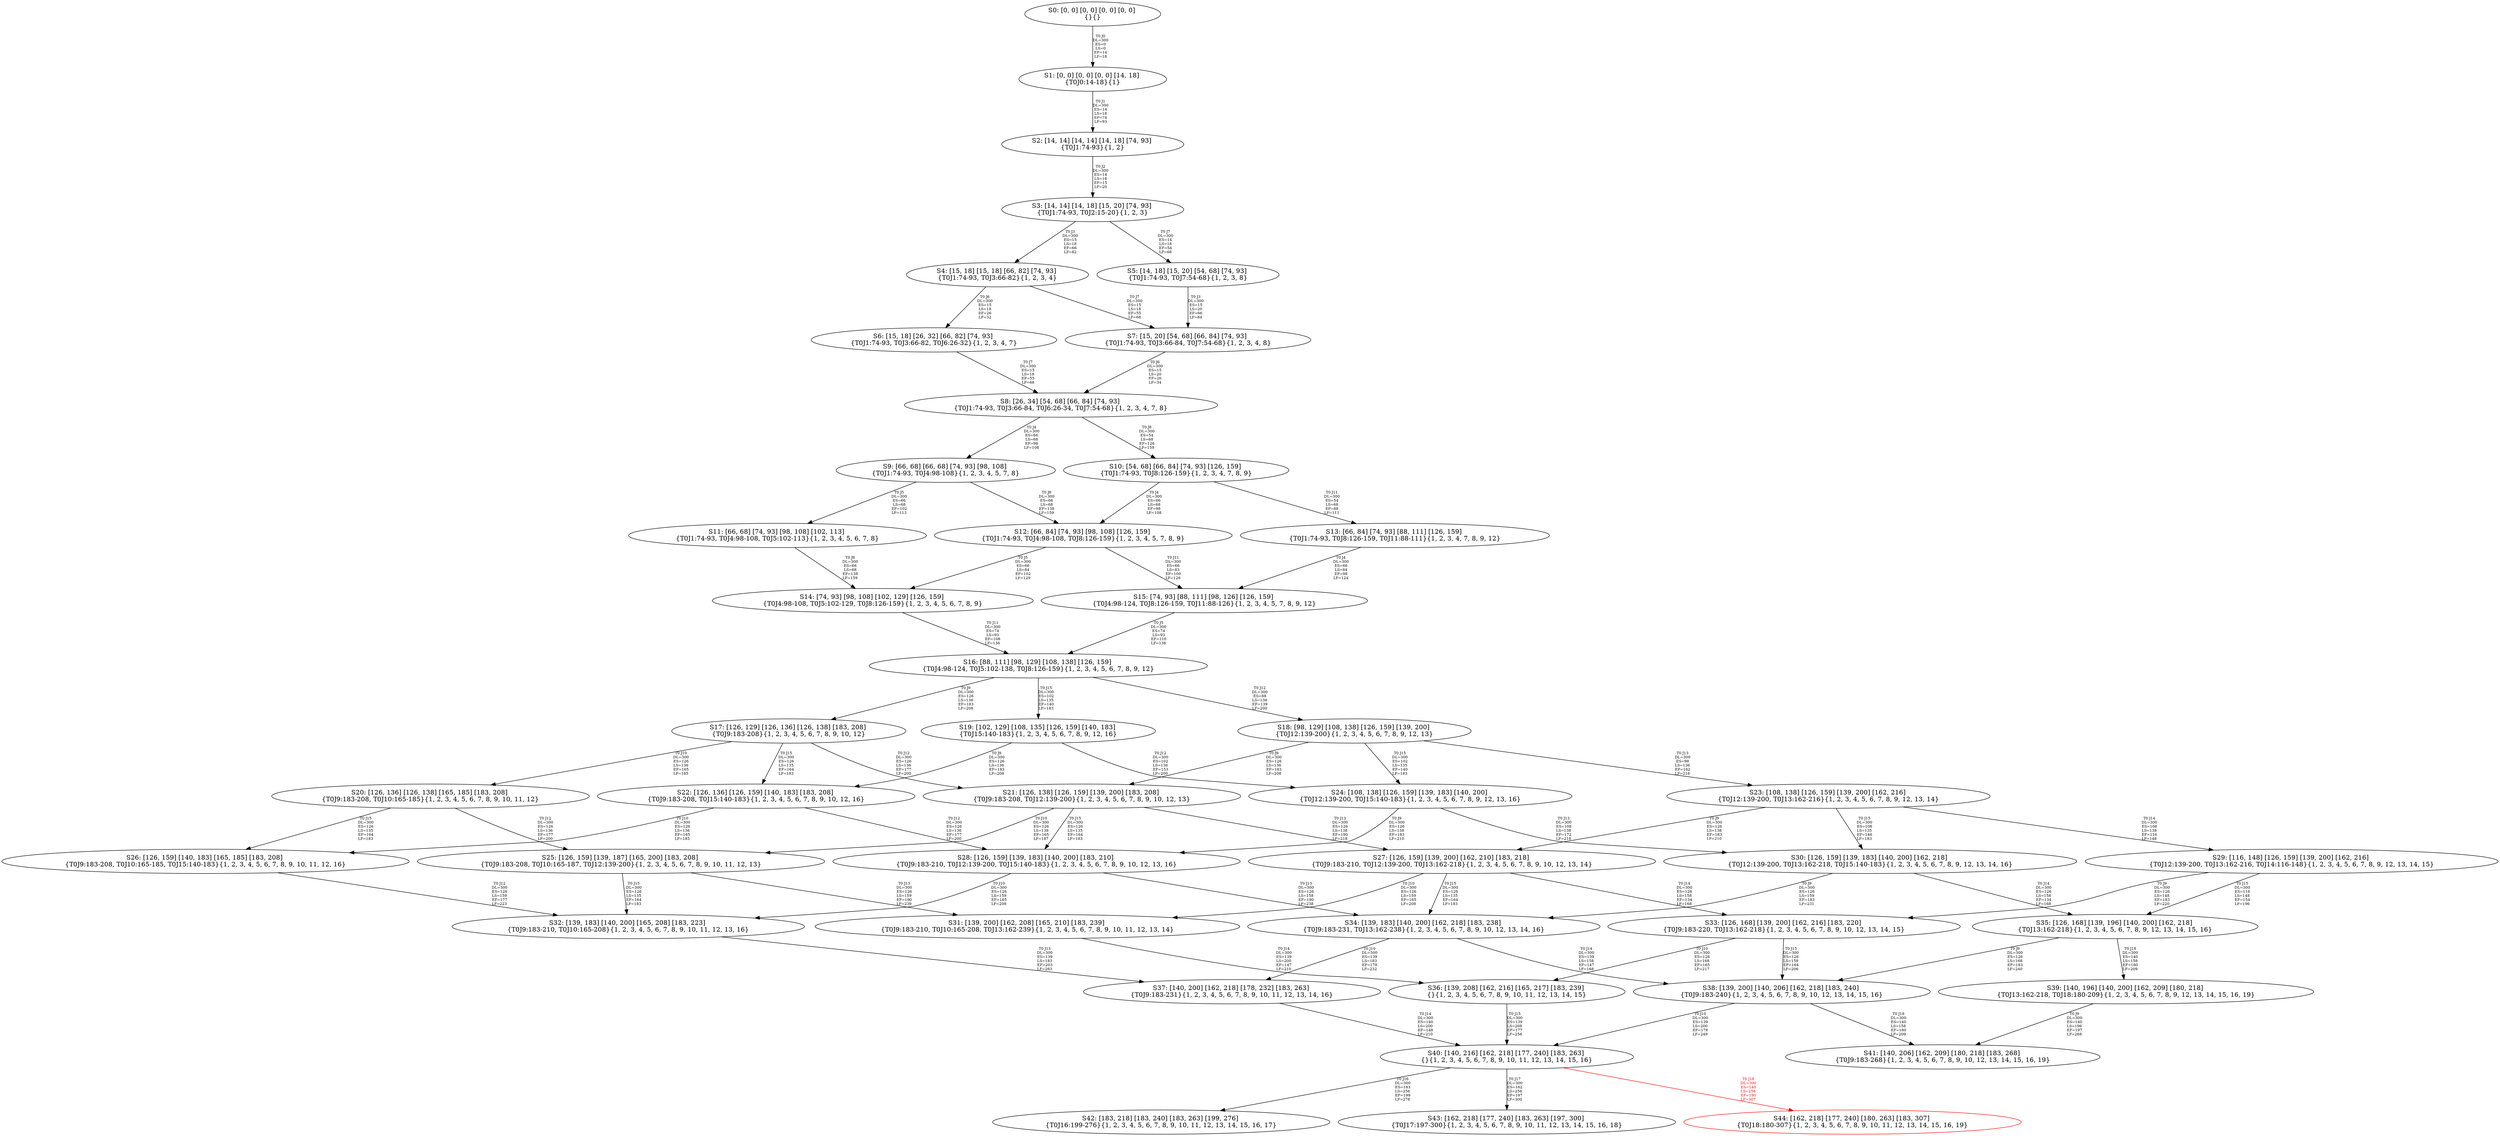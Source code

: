 digraph {
	S0[label="S0: [0, 0] [0, 0] [0, 0] [0, 0] \n{}{}"];
	S1[label="S1: [0, 0] [0, 0] [0, 0] [14, 18] \n{T0J0:14-18}{1}"];
	S2[label="S2: [14, 14] [14, 14] [14, 18] [74, 93] \n{T0J1:74-93}{1, 2}"];
	S3[label="S3: [14, 14] [14, 18] [15, 20] [74, 93] \n{T0J1:74-93, T0J2:15-20}{1, 2, 3}"];
	S4[label="S4: [15, 18] [15, 18] [66, 82] [74, 93] \n{T0J1:74-93, T0J3:66-82}{1, 2, 3, 4}"];
	S5[label="S5: [14, 18] [15, 20] [54, 68] [74, 93] \n{T0J1:74-93, T0J7:54-68}{1, 2, 3, 8}"];
	S6[label="S6: [15, 18] [26, 32] [66, 82] [74, 93] \n{T0J1:74-93, T0J3:66-82, T0J6:26-32}{1, 2, 3, 4, 7}"];
	S7[label="S7: [15, 20] [54, 68] [66, 84] [74, 93] \n{T0J1:74-93, T0J3:66-84, T0J7:54-68}{1, 2, 3, 4, 8}"];
	S8[label="S8: [26, 34] [54, 68] [66, 84] [74, 93] \n{T0J1:74-93, T0J3:66-84, T0J6:26-34, T0J7:54-68}{1, 2, 3, 4, 7, 8}"];
	S9[label="S9: [66, 68] [66, 68] [74, 93] [98, 108] \n{T0J1:74-93, T0J4:98-108}{1, 2, 3, 4, 5, 7, 8}"];
	S10[label="S10: [54, 68] [66, 84] [74, 93] [126, 159] \n{T0J1:74-93, T0J8:126-159}{1, 2, 3, 4, 7, 8, 9}"];
	S11[label="S11: [66, 68] [74, 93] [98, 108] [102, 113] \n{T0J1:74-93, T0J4:98-108, T0J5:102-113}{1, 2, 3, 4, 5, 6, 7, 8}"];
	S12[label="S12: [66, 84] [74, 93] [98, 108] [126, 159] \n{T0J1:74-93, T0J4:98-108, T0J8:126-159}{1, 2, 3, 4, 5, 7, 8, 9}"];
	S13[label="S13: [66, 84] [74, 93] [88, 111] [126, 159] \n{T0J1:74-93, T0J8:126-159, T0J11:88-111}{1, 2, 3, 4, 7, 8, 9, 12}"];
	S14[label="S14: [74, 93] [98, 108] [102, 129] [126, 159] \n{T0J4:98-108, T0J5:102-129, T0J8:126-159}{1, 2, 3, 4, 5, 6, 7, 8, 9}"];
	S15[label="S15: [74, 93] [88, 111] [98, 126] [126, 159] \n{T0J4:98-124, T0J8:126-159, T0J11:88-126}{1, 2, 3, 4, 5, 7, 8, 9, 12}"];
	S16[label="S16: [88, 111] [98, 129] [108, 138] [126, 159] \n{T0J4:98-124, T0J5:102-138, T0J8:126-159}{1, 2, 3, 4, 5, 6, 7, 8, 9, 12}"];
	S17[label="S17: [126, 129] [126, 136] [126, 138] [183, 208] \n{T0J9:183-208}{1, 2, 3, 4, 5, 6, 7, 8, 9, 10, 12}"];
	S18[label="S18: [98, 129] [108, 138] [126, 159] [139, 200] \n{T0J12:139-200}{1, 2, 3, 4, 5, 6, 7, 8, 9, 12, 13}"];
	S19[label="S19: [102, 129] [108, 135] [126, 159] [140, 183] \n{T0J15:140-183}{1, 2, 3, 4, 5, 6, 7, 8, 9, 12, 16}"];
	S20[label="S20: [126, 136] [126, 138] [165, 185] [183, 208] \n{T0J9:183-208, T0J10:165-185}{1, 2, 3, 4, 5, 6, 7, 8, 9, 10, 11, 12}"];
	S21[label="S21: [126, 138] [126, 159] [139, 200] [183, 208] \n{T0J9:183-208, T0J12:139-200}{1, 2, 3, 4, 5, 6, 7, 8, 9, 10, 12, 13}"];
	S22[label="S22: [126, 136] [126, 159] [140, 183] [183, 208] \n{T0J9:183-208, T0J15:140-183}{1, 2, 3, 4, 5, 6, 7, 8, 9, 10, 12, 16}"];
	S23[label="S23: [108, 138] [126, 159] [139, 200] [162, 216] \n{T0J12:139-200, T0J13:162-216}{1, 2, 3, 4, 5, 6, 7, 8, 9, 12, 13, 14}"];
	S24[label="S24: [108, 138] [126, 159] [139, 183] [140, 200] \n{T0J12:139-200, T0J15:140-183}{1, 2, 3, 4, 5, 6, 7, 8, 9, 12, 13, 16}"];
	S25[label="S25: [126, 159] [139, 187] [165, 200] [183, 208] \n{T0J9:183-208, T0J10:165-187, T0J12:139-200}{1, 2, 3, 4, 5, 6, 7, 8, 9, 10, 11, 12, 13}"];
	S26[label="S26: [126, 159] [140, 183] [165, 185] [183, 208] \n{T0J9:183-208, T0J10:165-185, T0J15:140-183}{1, 2, 3, 4, 5, 6, 7, 8, 9, 10, 11, 12, 16}"];
	S27[label="S27: [126, 159] [139, 200] [162, 210] [183, 218] \n{T0J9:183-210, T0J12:139-200, T0J13:162-218}{1, 2, 3, 4, 5, 6, 7, 8, 9, 10, 12, 13, 14}"];
	S28[label="S28: [126, 159] [139, 183] [140, 200] [183, 210] \n{T0J9:183-210, T0J12:139-200, T0J15:140-183}{1, 2, 3, 4, 5, 6, 7, 8, 9, 10, 12, 13, 16}"];
	S29[label="S29: [116, 148] [126, 159] [139, 200] [162, 216] \n{T0J12:139-200, T0J13:162-216, T0J14:116-148}{1, 2, 3, 4, 5, 6, 7, 8, 9, 12, 13, 14, 15}"];
	S30[label="S30: [126, 159] [139, 183] [140, 200] [162, 218] \n{T0J12:139-200, T0J13:162-218, T0J15:140-183}{1, 2, 3, 4, 5, 6, 7, 8, 9, 12, 13, 14, 16}"];
	S31[label="S31: [139, 200] [162, 208] [165, 210] [183, 239] \n{T0J9:183-210, T0J10:165-208, T0J13:162-239}{1, 2, 3, 4, 5, 6, 7, 8, 9, 10, 11, 12, 13, 14}"];
	S32[label="S32: [139, 183] [140, 200] [165, 208] [183, 223] \n{T0J9:183-210, T0J10:165-208}{1, 2, 3, 4, 5, 6, 7, 8, 9, 10, 11, 12, 13, 16}"];
	S33[label="S33: [126, 168] [139, 200] [162, 216] [183, 220] \n{T0J9:183-220, T0J13:162-218}{1, 2, 3, 4, 5, 6, 7, 8, 9, 10, 12, 13, 14, 15}"];
	S34[label="S34: [139, 183] [140, 200] [162, 218] [183, 238] \n{T0J9:183-231, T0J13:162-238}{1, 2, 3, 4, 5, 6, 7, 8, 9, 10, 12, 13, 14, 16}"];
	S35[label="S35: [126, 168] [139, 196] [140, 200] [162, 218] \n{T0J13:162-218}{1, 2, 3, 4, 5, 6, 7, 8, 9, 12, 13, 14, 15, 16}"];
	S36[label="S36: [139, 208] [162, 216] [165, 217] [183, 239] \n{}{1, 2, 3, 4, 5, 6, 7, 8, 9, 10, 11, 12, 13, 14, 15}"];
	S37[label="S37: [140, 200] [162, 218] [178, 232] [183, 263] \n{T0J9:183-231}{1, 2, 3, 4, 5, 6, 7, 8, 9, 10, 11, 12, 13, 14, 16}"];
	S38[label="S38: [139, 200] [140, 206] [162, 218] [183, 240] \n{T0J9:183-240}{1, 2, 3, 4, 5, 6, 7, 8, 9, 10, 12, 13, 14, 15, 16}"];
	S39[label="S39: [140, 196] [140, 200] [162, 209] [180, 218] \n{T0J13:162-218, T0J18:180-209}{1, 2, 3, 4, 5, 6, 7, 8, 9, 12, 13, 14, 15, 16, 19}"];
	S40[label="S40: [140, 216] [162, 218] [177, 240] [183, 263] \n{}{1, 2, 3, 4, 5, 6, 7, 8, 9, 10, 11, 12, 13, 14, 15, 16}"];
	S41[label="S41: [140, 206] [162, 209] [180, 218] [183, 268] \n{T0J9:183-268}{1, 2, 3, 4, 5, 6, 7, 8, 9, 10, 12, 13, 14, 15, 16, 19}"];
	S42[label="S42: [183, 218] [183, 240] [183, 263] [199, 276] \n{T0J16:199-276}{1, 2, 3, 4, 5, 6, 7, 8, 9, 10, 11, 12, 13, 14, 15, 16, 17}"];
	S43[label="S43: [162, 218] [177, 240] [183, 263] [197, 300] \n{T0J17:197-300}{1, 2, 3, 4, 5, 6, 7, 8, 9, 10, 11, 12, 13, 14, 15, 16, 18}"];
	S44[label="S44: [162, 218] [177, 240] [180, 263] [183, 307] \n{T0J18:180-307}{1, 2, 3, 4, 5, 6, 7, 8, 9, 10, 11, 12, 13, 14, 15, 16, 19}"];
	S0 -> S1[label="T0 J0\nDL=300\nES=0\nLS=0\nEF=14\nLF=18",fontsize=8];
	S1 -> S2[label="T0 J1\nDL=300\nES=14\nLS=18\nEF=74\nLF=93",fontsize=8];
	S2 -> S3[label="T0 J2\nDL=300\nES=14\nLS=18\nEF=15\nLF=20",fontsize=8];
	S3 -> S4[label="T0 J3\nDL=300\nES=15\nLS=18\nEF=66\nLF=82",fontsize=8];
	S3 -> S5[label="T0 J7\nDL=300\nES=14\nLS=18\nEF=54\nLF=68",fontsize=8];
	S4 -> S6[label="T0 J6\nDL=300\nES=15\nLS=18\nEF=26\nLF=32",fontsize=8];
	S4 -> S7[label="T0 J7\nDL=300\nES=15\nLS=18\nEF=55\nLF=68",fontsize=8];
	S5 -> S7[label="T0 J3\nDL=300\nES=15\nLS=20\nEF=66\nLF=84",fontsize=8];
	S6 -> S8[label="T0 J7\nDL=300\nES=15\nLS=18\nEF=55\nLF=68",fontsize=8];
	S7 -> S8[label="T0 J6\nDL=300\nES=15\nLS=20\nEF=26\nLF=34",fontsize=8];
	S8 -> S9[label="T0 J4\nDL=300\nES=66\nLS=68\nEF=98\nLF=108",fontsize=8];
	S8 -> S10[label="T0 J8\nDL=300\nES=54\nLS=68\nEF=126\nLF=159",fontsize=8];
	S9 -> S11[label="T0 J5\nDL=300\nES=66\nLS=68\nEF=102\nLF=113",fontsize=8];
	S9 -> S12[label="T0 J8\nDL=300\nES=66\nLS=68\nEF=138\nLF=159",fontsize=8];
	S10 -> S12[label="T0 J4\nDL=300\nES=66\nLS=68\nEF=98\nLF=108",fontsize=8];
	S10 -> S13[label="T0 J11\nDL=300\nES=54\nLS=68\nEF=88\nLF=111",fontsize=8];
	S11 -> S14[label="T0 J8\nDL=300\nES=66\nLS=68\nEF=138\nLF=159",fontsize=8];
	S12 -> S14[label="T0 J5\nDL=300\nES=66\nLS=84\nEF=102\nLF=129",fontsize=8];
	S12 -> S15[label="T0 J11\nDL=300\nES=66\nLS=83\nEF=100\nLF=126",fontsize=8];
	S13 -> S15[label="T0 J4\nDL=300\nES=66\nLS=84\nEF=98\nLF=124",fontsize=8];
	S14 -> S16[label="T0 J11\nDL=300\nES=74\nLS=93\nEF=108\nLF=136",fontsize=8];
	S15 -> S16[label="T0 J5\nDL=300\nES=74\nLS=93\nEF=110\nLF=138",fontsize=8];
	S16 -> S17[label="T0 J9\nDL=300\nES=126\nLS=136\nEF=183\nLF=208",fontsize=8];
	S16 -> S18[label="T0 J12\nDL=300\nES=88\nLS=136\nEF=139\nLF=200",fontsize=8];
	S16 -> S19[label="T0 J15\nDL=300\nES=102\nLS=135\nEF=140\nLF=183",fontsize=8];
	S17 -> S20[label="T0 J10\nDL=300\nES=126\nLS=136\nEF=165\nLF=185",fontsize=8];
	S17 -> S21[label="T0 J12\nDL=300\nES=126\nLS=136\nEF=177\nLF=200",fontsize=8];
	S17 -> S22[label="T0 J15\nDL=300\nES=126\nLS=135\nEF=164\nLF=183",fontsize=8];
	S18 -> S21[label="T0 J9\nDL=300\nES=126\nLS=136\nEF=183\nLF=208",fontsize=8];
	S18 -> S23[label="T0 J13\nDL=300\nES=98\nLS=136\nEF=162\nLF=216",fontsize=8];
	S18 -> S24[label="T0 J15\nDL=300\nES=102\nLS=135\nEF=140\nLF=183",fontsize=8];
	S19 -> S22[label="T0 J9\nDL=300\nES=126\nLS=136\nEF=183\nLF=208",fontsize=8];
	S19 -> S24[label="T0 J12\nDL=300\nES=102\nLS=136\nEF=153\nLF=200",fontsize=8];
	S20 -> S25[label="T0 J12\nDL=300\nES=126\nLS=136\nEF=177\nLF=200",fontsize=8];
	S20 -> S26[label="T0 J15\nDL=300\nES=126\nLS=135\nEF=164\nLF=183",fontsize=8];
	S21 -> S25[label="T0 J10\nDL=300\nES=126\nLS=138\nEF=165\nLF=187",fontsize=8];
	S21 -> S27[label="T0 J13\nDL=300\nES=126\nLS=138\nEF=190\nLF=218",fontsize=8];
	S21 -> S28[label="T0 J15\nDL=300\nES=126\nLS=135\nEF=164\nLF=183",fontsize=8];
	S22 -> S26[label="T0 J10\nDL=300\nES=126\nLS=136\nEF=165\nLF=185",fontsize=8];
	S22 -> S28[label="T0 J12\nDL=300\nES=126\nLS=136\nEF=177\nLF=200",fontsize=8];
	S23 -> S27[label="T0 J9\nDL=300\nES=126\nLS=138\nEF=183\nLF=210",fontsize=8];
	S23 -> S29[label="T0 J14\nDL=300\nES=108\nLS=138\nEF=116\nLF=148",fontsize=8];
	S23 -> S30[label="T0 J15\nDL=300\nES=108\nLS=135\nEF=146\nLF=183",fontsize=8];
	S24 -> S28[label="T0 J9\nDL=300\nES=126\nLS=138\nEF=183\nLF=210",fontsize=8];
	S24 -> S30[label="T0 J13\nDL=300\nES=108\nLS=138\nEF=172\nLF=218",fontsize=8];
	S25 -> S31[label="T0 J13\nDL=300\nES=126\nLS=159\nEF=190\nLF=239",fontsize=8];
	S25 -> S32[label="T0 J15\nDL=300\nES=126\nLS=135\nEF=164\nLF=183",fontsize=8];
	S26 -> S32[label="T0 J12\nDL=300\nES=126\nLS=159\nEF=177\nLF=223",fontsize=8];
	S27 -> S31[label="T0 J10\nDL=300\nES=126\nLS=159\nEF=165\nLF=208",fontsize=8];
	S27 -> S33[label="T0 J14\nDL=300\nES=126\nLS=158\nEF=134\nLF=168",fontsize=8];
	S27 -> S34[label="T0 J15\nDL=300\nES=126\nLS=135\nEF=164\nLF=183",fontsize=8];
	S28 -> S32[label="T0 J10\nDL=300\nES=126\nLS=159\nEF=165\nLF=208",fontsize=8];
	S28 -> S34[label="T0 J13\nDL=300\nES=126\nLS=158\nEF=190\nLF=238",fontsize=8];
	S29 -> S33[label="T0 J9\nDL=300\nES=126\nLS=148\nEF=183\nLF=220",fontsize=8];
	S29 -> S35[label="T0 J15\nDL=300\nES=116\nLS=148\nEF=154\nLF=196",fontsize=8];
	S30 -> S34[label="T0 J9\nDL=300\nES=126\nLS=159\nEF=183\nLF=231",fontsize=8];
	S30 -> S35[label="T0 J14\nDL=300\nES=126\nLS=158\nEF=134\nLF=168",fontsize=8];
	S31 -> S36[label="T0 J14\nDL=300\nES=139\nLS=200\nEF=147\nLF=210",fontsize=8];
	S32 -> S37[label="T0 J13\nDL=300\nES=139\nLS=183\nEF=203\nLF=263",fontsize=8];
	S33 -> S36[label="T0 J10\nDL=300\nES=126\nLS=168\nEF=165\nLF=217",fontsize=8];
	S33 -> S38[label="T0 J15\nDL=300\nES=126\nLS=158\nEF=164\nLF=206",fontsize=8];
	S34 -> S37[label="T0 J10\nDL=300\nES=139\nLS=183\nEF=178\nLF=232",fontsize=8];
	S34 -> S38[label="T0 J14\nDL=300\nES=139\nLS=158\nEF=147\nLF=168",fontsize=8];
	S35 -> S38[label="T0 J9\nDL=300\nES=126\nLS=168\nEF=183\nLF=240",fontsize=8];
	S35 -> S39[label="T0 J18\nDL=300\nES=140\nLS=158\nEF=180\nLF=209",fontsize=8];
	S36 -> S40[label="T0 J15\nDL=300\nES=139\nLS=208\nEF=177\nLF=256",fontsize=8];
	S37 -> S40[label="T0 J14\nDL=300\nES=140\nLS=200\nEF=148\nLF=210",fontsize=8];
	S38 -> S40[label="T0 J10\nDL=300\nES=139\nLS=200\nEF=178\nLF=249",fontsize=8];
	S38 -> S41[label="T0 J18\nDL=300\nES=140\nLS=158\nEF=180\nLF=209",fontsize=8];
	S39 -> S41[label="T0 J9\nDL=300\nES=140\nLS=196\nEF=197\nLF=268",fontsize=8];
	S40 -> S42[label="T0 J16\nDL=300\nES=183\nLS=256\nEF=199\nLF=276",fontsize=8];
	S40 -> S43[label="T0 J17\nDL=300\nES=162\nLS=256\nEF=197\nLF=300",fontsize=8];
	S40 -> S44[label="T0 J18\nDL=300\nES=140\nLS=256\nEF=180\nLF=307",color=Red,fontcolor=Red,fontsize=8];
S44[color=Red];
}

